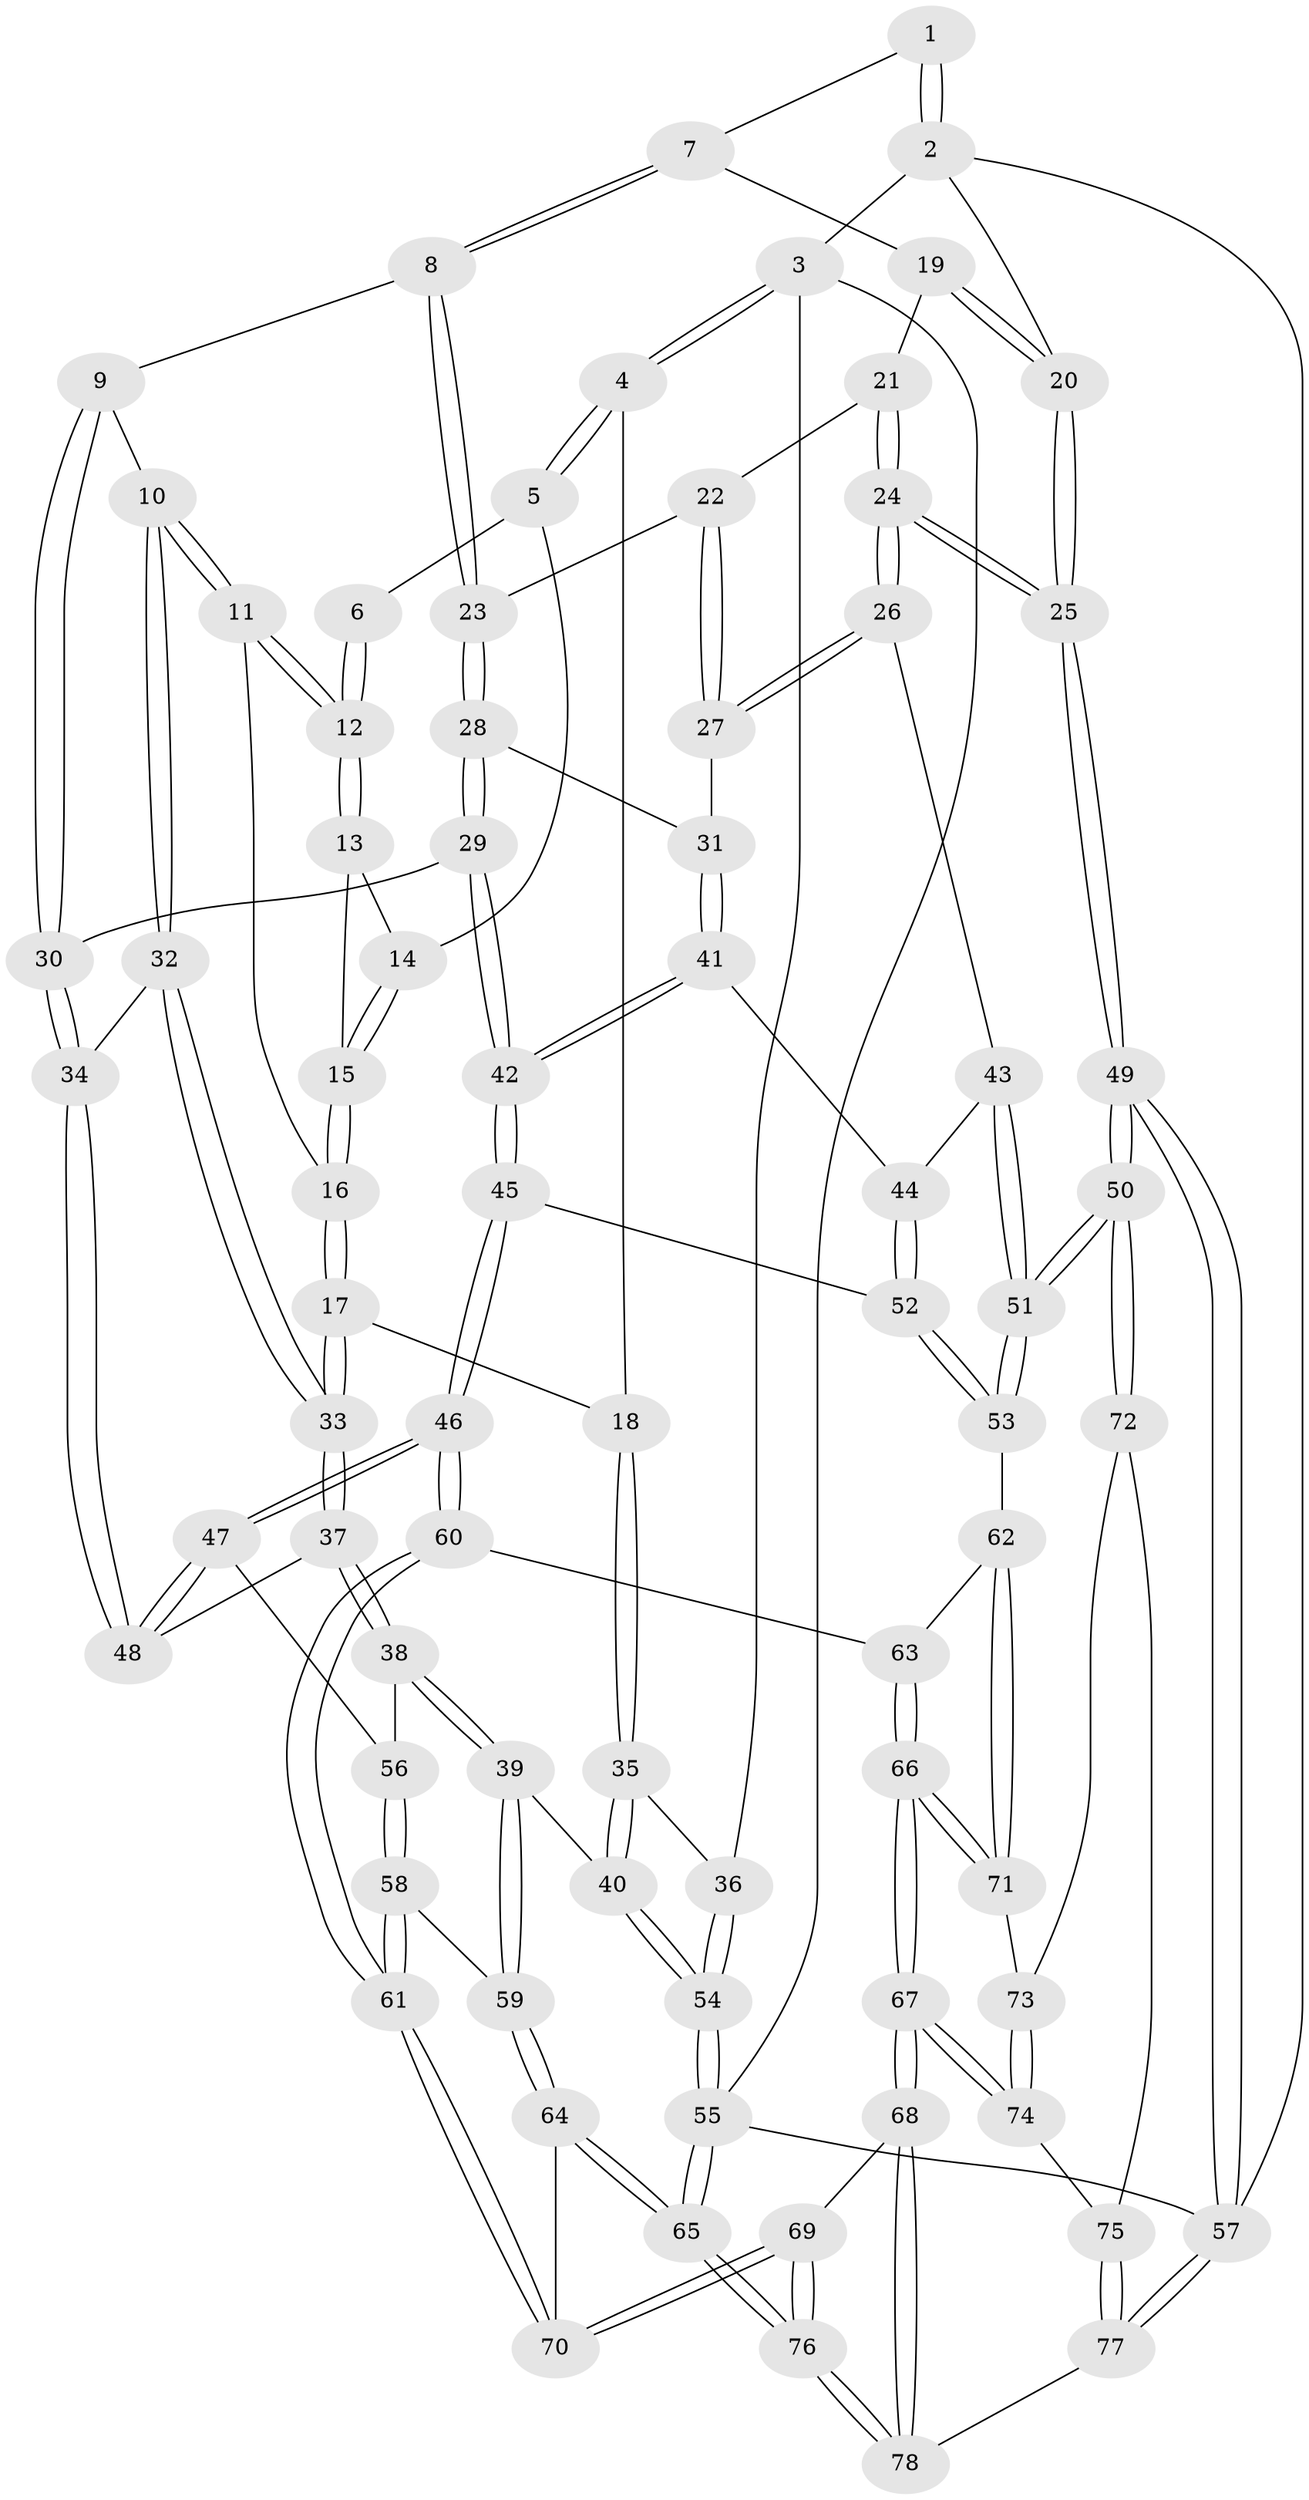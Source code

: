 // coarse degree distribution, {5: 0.1935483870967742, 4: 0.3225806451612903, 3: 0.3225806451612903, 6: 0.0967741935483871, 7: 0.06451612903225806}
// Generated by graph-tools (version 1.1) at 2025/21/03/04/25 18:21:07]
// undirected, 78 vertices, 192 edges
graph export_dot {
graph [start="1"]
  node [color=gray90,style=filled];
  1 [pos="+0.7456157584389087+0"];
  2 [pos="+1+0"];
  3 [pos="+0+0"];
  4 [pos="+0+0"];
  5 [pos="+0.10701943585238859+0"];
  6 [pos="+0.5208411572392829+0"];
  7 [pos="+0.7691865564691801+0"];
  8 [pos="+0.6989201078292389+0.11879262486423209"];
  9 [pos="+0.6517278251797599+0.13158631955212163"];
  10 [pos="+0.49370922305291587+0.1450803041183023"];
  11 [pos="+0.4850410514337328+0.11857761057651976"];
  12 [pos="+0.47833029498981444+0.09078269527066946"];
  13 [pos="+0.339393520537854+0.05116896699050968"];
  14 [pos="+0.2201238337653928+0"];
  15 [pos="+0.2883101777126972+0.09642308891990671"];
  16 [pos="+0.2780480688095527+0.11166902045655336"];
  17 [pos="+0.21438212781549448+0.17506198607782508"];
  18 [pos="+0.15485523274597182+0.16677308055526824"];
  19 [pos="+0.8961720636728604+0.07741959430520166"];
  20 [pos="+1+0"];
  21 [pos="+0.8970229612618887+0.1367600081579763"];
  22 [pos="+0.8628557244826017+0.17207714429398974"];
  23 [pos="+0.7330411151097445+0.16861168846364122"];
  24 [pos="+1+0.2666971210448946"];
  25 [pos="+1+0.2761576670919832"];
  26 [pos="+0.9306392643470702+0.3059676205123422"];
  27 [pos="+0.8654279993575903+0.2701275879129145"];
  28 [pos="+0.7415439909188621+0.2333552572734927"];
  29 [pos="+0.6725232398085308+0.3333453618751355"];
  30 [pos="+0.6361255414095462+0.3340769241636142"];
  31 [pos="+0.8227534216509307+0.2777031835549276"];
  32 [pos="+0.4563441958628442+0.245562700068092"];
  33 [pos="+0.3992970536516603+0.28502099418226307"];
  34 [pos="+0.6141265252515795+0.33862216630303266"];
  35 [pos="+0.13596869196227912+0.21764028614742226"];
  36 [pos="+0+0.2843745373600525"];
  37 [pos="+0.37592543779249404+0.3596308666822414"];
  38 [pos="+0.34148757716077976+0.4339892369195967"];
  39 [pos="+0.12238288476087104+0.49583584210085363"];
  40 [pos="+0.079107798213872+0.48345284963114565"];
  41 [pos="+0.7812563875209098+0.37821390705640306"];
  42 [pos="+0.7368210063740143+0.3860726715106562"];
  43 [pos="+0.896610256259407+0.3740132681264662"];
  44 [pos="+0.8099800838137976+0.3906309225805521"];
  45 [pos="+0.7241967670730524+0.4787698812221869"];
  46 [pos="+0.6223071806609055+0.5485164327292693"];
  47 [pos="+0.59155373748862+0.5103647040058943"];
  48 [pos="+0.5892998935246021+0.4472687795438162"];
  49 [pos="+1+0.6503708432783912"];
  50 [pos="+1+0.6505603225997405"];
  51 [pos="+0.9600587548923902+0.5833967750049355"];
  52 [pos="+0.8565921455803643+0.5381320998559195"];
  53 [pos="+0.9079808964045+0.5848018019453515"];
  54 [pos="+0+0.5232043901188411"];
  55 [pos="+0+1"];
  56 [pos="+0.38821700879137444+0.49056398701800324"];
  57 [pos="+1+1"];
  58 [pos="+0.41559138519807187+0.6378896259236269"];
  59 [pos="+0.2239783298004209+0.6773359627171672"];
  60 [pos="+0.6230994681699039+0.5601052698407106"];
  61 [pos="+0.48050803123878266+0.7108156271664453"];
  62 [pos="+0.8155879525808236+0.6413956236016142"];
  63 [pos="+0.7046704804656678+0.6350085930307033"];
  64 [pos="+0.2243116931870985+0.7630487425952882"];
  65 [pos="+0+1"];
  66 [pos="+0.6559171973721297+0.7741364992315265"];
  67 [pos="+0.607560831675854+0.849569678902404"];
  68 [pos="+0.6061441631511979+0.8503569480252897"];
  69 [pos="+0.5082797297786994+0.813252118986176"];
  70 [pos="+0.4853842235815045+0.7619055194708254"];
  71 [pos="+0.8028695097273031+0.7263363807961895"];
  72 [pos="+0.9750118381547007+0.7890446877587566"];
  73 [pos="+0.8084307455958253+0.7548718769052846"];
  74 [pos="+0.7906685376666689+0.8435924975152478"];
  75 [pos="+0.8569331538244976+0.8931121464321047"];
  76 [pos="+0.022091391812042414+1"];
  77 [pos="+0.8854753694353383+1"];
  78 [pos="+0.6868015106072383+1"];
  1 -- 2;
  1 -- 2;
  1 -- 7;
  2 -- 3;
  2 -- 20;
  2 -- 57;
  3 -- 4;
  3 -- 4;
  3 -- 36;
  3 -- 55;
  4 -- 5;
  4 -- 5;
  4 -- 18;
  5 -- 6;
  5 -- 14;
  6 -- 12;
  6 -- 12;
  7 -- 8;
  7 -- 8;
  7 -- 19;
  8 -- 9;
  8 -- 23;
  8 -- 23;
  9 -- 10;
  9 -- 30;
  9 -- 30;
  10 -- 11;
  10 -- 11;
  10 -- 32;
  10 -- 32;
  11 -- 12;
  11 -- 12;
  11 -- 16;
  12 -- 13;
  12 -- 13;
  13 -- 14;
  13 -- 15;
  14 -- 15;
  14 -- 15;
  15 -- 16;
  15 -- 16;
  16 -- 17;
  16 -- 17;
  17 -- 18;
  17 -- 33;
  17 -- 33;
  18 -- 35;
  18 -- 35;
  19 -- 20;
  19 -- 20;
  19 -- 21;
  20 -- 25;
  20 -- 25;
  21 -- 22;
  21 -- 24;
  21 -- 24;
  22 -- 23;
  22 -- 27;
  22 -- 27;
  23 -- 28;
  23 -- 28;
  24 -- 25;
  24 -- 25;
  24 -- 26;
  24 -- 26;
  25 -- 49;
  25 -- 49;
  26 -- 27;
  26 -- 27;
  26 -- 43;
  27 -- 31;
  28 -- 29;
  28 -- 29;
  28 -- 31;
  29 -- 30;
  29 -- 42;
  29 -- 42;
  30 -- 34;
  30 -- 34;
  31 -- 41;
  31 -- 41;
  32 -- 33;
  32 -- 33;
  32 -- 34;
  33 -- 37;
  33 -- 37;
  34 -- 48;
  34 -- 48;
  35 -- 36;
  35 -- 40;
  35 -- 40;
  36 -- 54;
  36 -- 54;
  37 -- 38;
  37 -- 38;
  37 -- 48;
  38 -- 39;
  38 -- 39;
  38 -- 56;
  39 -- 40;
  39 -- 59;
  39 -- 59;
  40 -- 54;
  40 -- 54;
  41 -- 42;
  41 -- 42;
  41 -- 44;
  42 -- 45;
  42 -- 45;
  43 -- 44;
  43 -- 51;
  43 -- 51;
  44 -- 52;
  44 -- 52;
  45 -- 46;
  45 -- 46;
  45 -- 52;
  46 -- 47;
  46 -- 47;
  46 -- 60;
  46 -- 60;
  47 -- 48;
  47 -- 48;
  47 -- 56;
  49 -- 50;
  49 -- 50;
  49 -- 57;
  49 -- 57;
  50 -- 51;
  50 -- 51;
  50 -- 72;
  50 -- 72;
  51 -- 53;
  51 -- 53;
  52 -- 53;
  52 -- 53;
  53 -- 62;
  54 -- 55;
  54 -- 55;
  55 -- 65;
  55 -- 65;
  55 -- 57;
  56 -- 58;
  56 -- 58;
  57 -- 77;
  57 -- 77;
  58 -- 59;
  58 -- 61;
  58 -- 61;
  59 -- 64;
  59 -- 64;
  60 -- 61;
  60 -- 61;
  60 -- 63;
  61 -- 70;
  61 -- 70;
  62 -- 63;
  62 -- 71;
  62 -- 71;
  63 -- 66;
  63 -- 66;
  64 -- 65;
  64 -- 65;
  64 -- 70;
  65 -- 76;
  65 -- 76;
  66 -- 67;
  66 -- 67;
  66 -- 71;
  66 -- 71;
  67 -- 68;
  67 -- 68;
  67 -- 74;
  67 -- 74;
  68 -- 69;
  68 -- 78;
  68 -- 78;
  69 -- 70;
  69 -- 70;
  69 -- 76;
  69 -- 76;
  71 -- 73;
  72 -- 73;
  72 -- 75;
  73 -- 74;
  73 -- 74;
  74 -- 75;
  75 -- 77;
  75 -- 77;
  76 -- 78;
  76 -- 78;
  77 -- 78;
}
